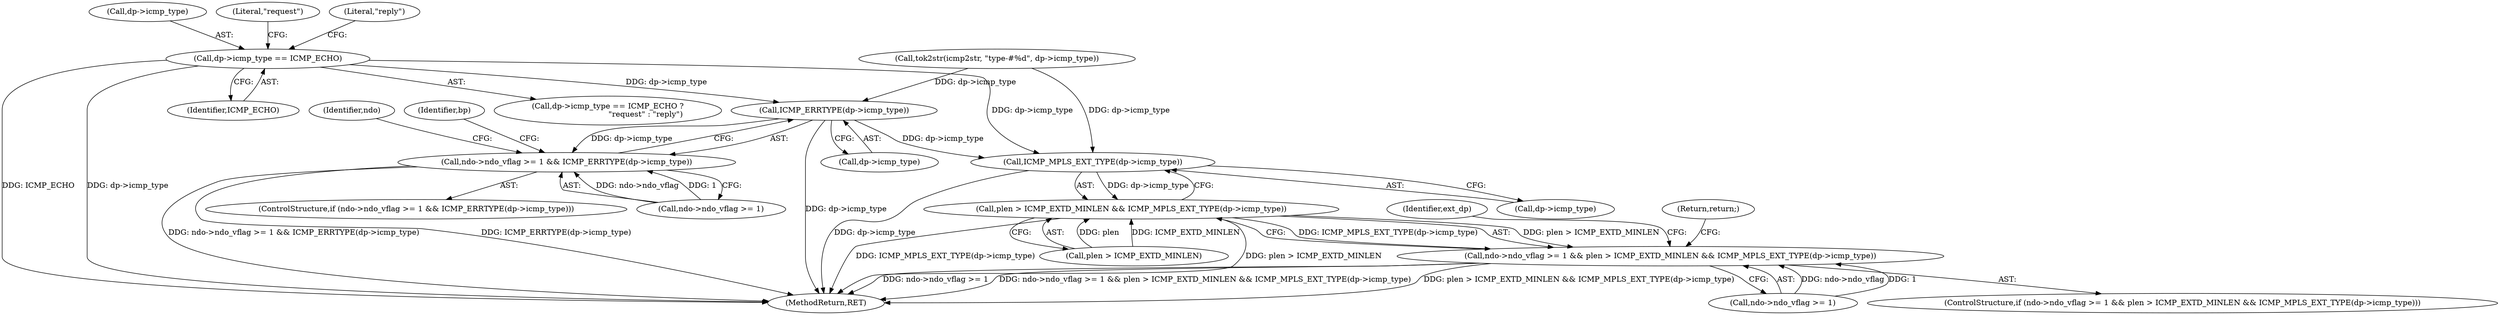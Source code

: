 digraph "0_tcpdump_8509ef02eceb2bbb479cea10fe4a7ec6395f1a8b@pointer" {
"1000177" [label="(Call,dp->icmp_type == ICMP_ECHO)"];
"1000937" [label="(Call,ICMP_ERRTYPE(dp->icmp_type))"];
"1000931" [label="(Call,ndo->ndo_vflag >= 1 && ICMP_ERRTYPE(dp->icmp_type))"];
"1000988" [label="(Call,ICMP_MPLS_EXT_TYPE(dp->icmp_type))"];
"1000984" [label="(Call,plen > ICMP_EXTD_MINLEN && ICMP_MPLS_EXT_TYPE(dp->icmp_type))"];
"1000978" [label="(Call,ndo->ndo_vflag >= 1 && plen > ICMP_EXTD_MINLEN && ICMP_MPLS_EXT_TYPE(dp->icmp_type))"];
"1000178" [label="(Call,dp->icmp_type)"];
"1000995" [label="(Identifier,ext_dp)"];
"1000981" [label="(Identifier,ndo)"];
"1001265" [label="(MethodReturn,RET)"];
"1000984" [label="(Call,plen > ICMP_EXTD_MINLEN && ICMP_MPLS_EXT_TYPE(dp->icmp_type))"];
"1000938" [label="(Call,dp->icmp_type)"];
"1000182" [label="(Literal,\"request\")"];
"1000978" [label="(Call,ndo->ndo_vflag >= 1 && plen > ICMP_EXTD_MINLEN && ICMP_MPLS_EXT_TYPE(dp->icmp_type))"];
"1000979" [label="(Call,ndo->ndo_vflag >= 1)"];
"1000988" [label="(Call,ICMP_MPLS_EXT_TYPE(dp->icmp_type))"];
"1000181" [label="(Identifier,ICMP_ECHO)"];
"1000930" [label="(ControlStructure,if (ndo->ndo_vflag >= 1 && ICMP_ERRTYPE(dp->icmp_type)))"];
"1000943" [label="(Identifier,bp)"];
"1000985" [label="(Call,plen > ICMP_EXTD_MINLEN)"];
"1000932" [label="(Call,ndo->ndo_vflag >= 1)"];
"1000177" [label="(Call,dp->icmp_type == ICMP_ECHO)"];
"1000176" [label="(Call,dp->icmp_type == ICMP_ECHO ?\n                               \"request\" : \"reply\")"];
"1000931" [label="(Call,ndo->ndo_vflag >= 1 && ICMP_ERRTYPE(dp->icmp_type))"];
"1000977" [label="(ControlStructure,if (ndo->ndo_vflag >= 1 && plen > ICMP_EXTD_MINLEN && ICMP_MPLS_EXT_TYPE(dp->icmp_type)))"];
"1001259" [label="(Return,return;)"];
"1000989" [label="(Call,dp->icmp_type)"];
"1000854" [label="(Call,tok2str(icmp2str, \"type-#%d\", dp->icmp_type))"];
"1000183" [label="(Literal,\"reply\")"];
"1000937" [label="(Call,ICMP_ERRTYPE(dp->icmp_type))"];
"1000177" -> "1000176"  [label="AST: "];
"1000177" -> "1000181"  [label="CFG: "];
"1000178" -> "1000177"  [label="AST: "];
"1000181" -> "1000177"  [label="AST: "];
"1000182" -> "1000177"  [label="CFG: "];
"1000183" -> "1000177"  [label="CFG: "];
"1000177" -> "1001265"  [label="DDG: dp->icmp_type"];
"1000177" -> "1001265"  [label="DDG: ICMP_ECHO"];
"1000177" -> "1000937"  [label="DDG: dp->icmp_type"];
"1000177" -> "1000988"  [label="DDG: dp->icmp_type"];
"1000937" -> "1000931"  [label="AST: "];
"1000937" -> "1000938"  [label="CFG: "];
"1000938" -> "1000937"  [label="AST: "];
"1000931" -> "1000937"  [label="CFG: "];
"1000937" -> "1001265"  [label="DDG: dp->icmp_type"];
"1000937" -> "1000931"  [label="DDG: dp->icmp_type"];
"1000854" -> "1000937"  [label="DDG: dp->icmp_type"];
"1000937" -> "1000988"  [label="DDG: dp->icmp_type"];
"1000931" -> "1000930"  [label="AST: "];
"1000931" -> "1000932"  [label="CFG: "];
"1000932" -> "1000931"  [label="AST: "];
"1000943" -> "1000931"  [label="CFG: "];
"1000981" -> "1000931"  [label="CFG: "];
"1000931" -> "1001265"  [label="DDG: ICMP_ERRTYPE(dp->icmp_type)"];
"1000931" -> "1001265"  [label="DDG: ndo->ndo_vflag >= 1 && ICMP_ERRTYPE(dp->icmp_type)"];
"1000932" -> "1000931"  [label="DDG: ndo->ndo_vflag"];
"1000932" -> "1000931"  [label="DDG: 1"];
"1000988" -> "1000984"  [label="AST: "];
"1000988" -> "1000989"  [label="CFG: "];
"1000989" -> "1000988"  [label="AST: "];
"1000984" -> "1000988"  [label="CFG: "];
"1000988" -> "1001265"  [label="DDG: dp->icmp_type"];
"1000988" -> "1000984"  [label="DDG: dp->icmp_type"];
"1000854" -> "1000988"  [label="DDG: dp->icmp_type"];
"1000984" -> "1000978"  [label="AST: "];
"1000984" -> "1000985"  [label="CFG: "];
"1000985" -> "1000984"  [label="AST: "];
"1000978" -> "1000984"  [label="CFG: "];
"1000984" -> "1001265"  [label="DDG: ICMP_MPLS_EXT_TYPE(dp->icmp_type)"];
"1000984" -> "1001265"  [label="DDG: plen > ICMP_EXTD_MINLEN"];
"1000984" -> "1000978"  [label="DDG: plen > ICMP_EXTD_MINLEN"];
"1000984" -> "1000978"  [label="DDG: ICMP_MPLS_EXT_TYPE(dp->icmp_type)"];
"1000985" -> "1000984"  [label="DDG: plen"];
"1000985" -> "1000984"  [label="DDG: ICMP_EXTD_MINLEN"];
"1000978" -> "1000977"  [label="AST: "];
"1000978" -> "1000979"  [label="CFG: "];
"1000979" -> "1000978"  [label="AST: "];
"1000995" -> "1000978"  [label="CFG: "];
"1001259" -> "1000978"  [label="CFG: "];
"1000978" -> "1001265"  [label="DDG: plen > ICMP_EXTD_MINLEN && ICMP_MPLS_EXT_TYPE(dp->icmp_type)"];
"1000978" -> "1001265"  [label="DDG: ndo->ndo_vflag >= 1"];
"1000978" -> "1001265"  [label="DDG: ndo->ndo_vflag >= 1 && plen > ICMP_EXTD_MINLEN && ICMP_MPLS_EXT_TYPE(dp->icmp_type)"];
"1000979" -> "1000978"  [label="DDG: ndo->ndo_vflag"];
"1000979" -> "1000978"  [label="DDG: 1"];
}
